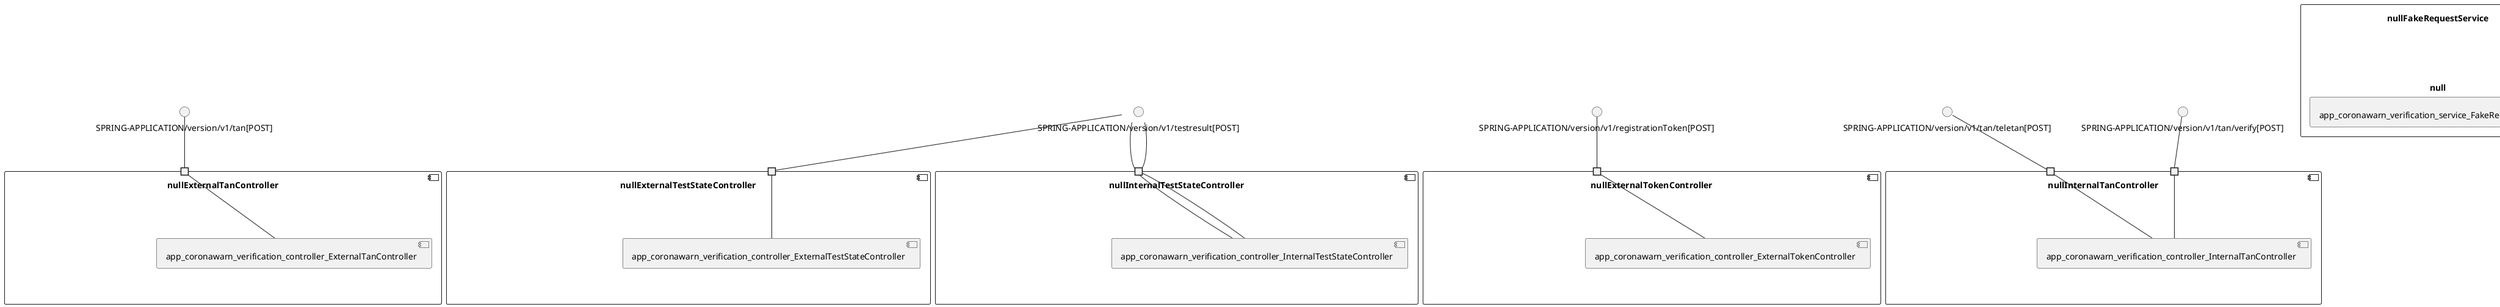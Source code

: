 @startuml
skinparam fixCircleLabelOverlapping true
component nullExternalTanController\n\n\n\n\n\nnull {
[app_coronawarn_verification_controller_ExternalTanController]
portin " " as ExternalTanController_requires_SPRING_APPLICATION_version_v1_tan_POST_
"ExternalTanController_requires_SPRING_APPLICATION_version_v1_tan_POST_"--[app_coronawarn_verification_controller_ExternalTanController]
}
interface "SPRING-APPLICATION/version/v1/tan[POST]" as interface.SPRING_APPLICATION_version_v1_tan_POST_
interface.SPRING_APPLICATION_version_v1_tan_POST_--"ExternalTanController_requires_SPRING_APPLICATION_version_v1_tan_POST_"
component nullExternalTestStateController\n\n\n\n\n\nnull {
[app_coronawarn_verification_controller_ExternalTestStateController]
portin " " as ExternalTestStateController_requires_SPRING_APPLICATION_version_v1_testresult_POST_
"ExternalTestStateController_requires_SPRING_APPLICATION_version_v1_testresult_POST_"--[app_coronawarn_verification_controller_ExternalTestStateController]
}
interface "SPRING-APPLICATION/version/v1/testresult[POST]" as interface.SPRING_APPLICATION_version_v1_testresult_POST_
interface.SPRING_APPLICATION_version_v1_testresult_POST_--"ExternalTestStateController_requires_SPRING_APPLICATION_version_v1_testresult_POST_"
component nullExternalTokenController\n\n\n\n\n\nnull {
[app_coronawarn_verification_controller_ExternalTokenController]
portin " " as ExternalTokenController_requires_SPRING_APPLICATION_version_v1_registrationToken_POST_
"ExternalTokenController_requires_SPRING_APPLICATION_version_v1_registrationToken_POST_"--[app_coronawarn_verification_controller_ExternalTokenController]
}
interface "SPRING-APPLICATION/version/v1/registrationToken[POST]" as interface.SPRING_APPLICATION_version_v1_registrationToken_POST_
interface.SPRING_APPLICATION_version_v1_registrationToken_POST_--"ExternalTokenController_requires_SPRING_APPLICATION_version_v1_registrationToken_POST_"
component nullFakeRequestService\n\n\n\n\n\nnull {
[app_coronawarn_verification_service_FakeRequestService]
}
component nullInternalTanController\n\n\n\n\n\nnull {
[app_coronawarn_verification_controller_InternalTanController]
portin " " as InternalTanController_requires_SPRING_APPLICATION_version_v1_tan_verify_POST_
portin " " as InternalTanController_requires_SPRING_APPLICATION_version_v1_tan_teletan_POST_
"InternalTanController_requires_SPRING_APPLICATION_version_v1_tan_teletan_POST_"--[app_coronawarn_verification_controller_InternalTanController]
"InternalTanController_requires_SPRING_APPLICATION_version_v1_tan_verify_POST_"--[app_coronawarn_verification_controller_InternalTanController]
}
interface "SPRING-APPLICATION/version/v1/tan/teletan[POST]" as interface.SPRING_APPLICATION_version_v1_tan_teletan_POST_
interface.SPRING_APPLICATION_version_v1_tan_teletan_POST_--"InternalTanController_requires_SPRING_APPLICATION_version_v1_tan_teletan_POST_"
interface "SPRING-APPLICATION/version/v1/tan/verify[POST]" as interface.SPRING_APPLICATION_version_v1_tan_verify_POST_
interface.SPRING_APPLICATION_version_v1_tan_verify_POST_--"InternalTanController_requires_SPRING_APPLICATION_version_v1_tan_verify_POST_"
component nullInternalTestStateController\n\n\n\n\n\nnull {
[app_coronawarn_verification_controller_InternalTestStateController]
portin " " as InternalTestStateController_requires_SPRING_APPLICATION_version_v1_testresult_POST_
portin " " as InternalTestStateController_requires_SPRING_APPLICATION_version_v1_testresult_POST_
"InternalTestStateController_requires_SPRING_APPLICATION_version_v1_testresult_POST_"--[app_coronawarn_verification_controller_InternalTestStateController]
"InternalTestStateController_requires_SPRING_APPLICATION_version_v1_testresult_POST_"--[app_coronawarn_verification_controller_InternalTestStateController]
}
interface "SPRING-APPLICATION/version/v1/testresult[POST]" as interface.SPRING_APPLICATION_version_v1_testresult_POST_
interface.SPRING_APPLICATION_version_v1_testresult_POST_--"InternalTestStateController_requires_SPRING_APPLICATION_version_v1_testresult_POST_"
interface "SPRING-APPLICATION/version/v1/testresult[POST]" as interface.SPRING_APPLICATION_version_v1_testresult_POST_
interface.SPRING_APPLICATION_version_v1_testresult_POST_--"InternalTestStateController_requires_SPRING_APPLICATION_version_v1_testresult_POST_"

@enduml
